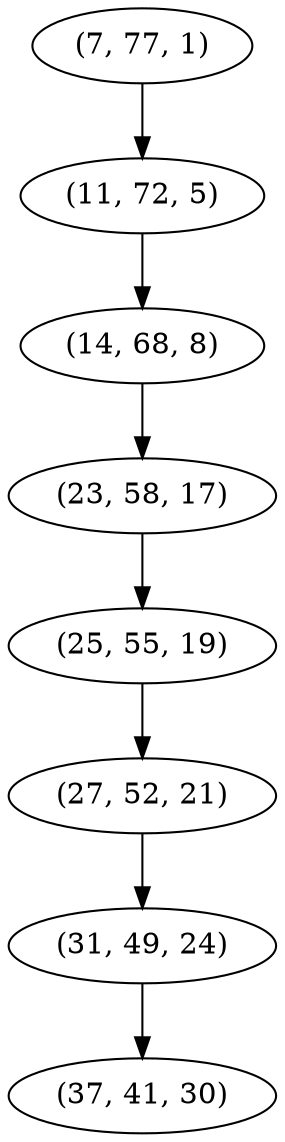 digraph tree {
    "(7, 77, 1)";
    "(11, 72, 5)";
    "(14, 68, 8)";
    "(23, 58, 17)";
    "(25, 55, 19)";
    "(27, 52, 21)";
    "(31, 49, 24)";
    "(37, 41, 30)";
    "(7, 77, 1)" -> "(11, 72, 5)";
    "(11, 72, 5)" -> "(14, 68, 8)";
    "(14, 68, 8)" -> "(23, 58, 17)";
    "(23, 58, 17)" -> "(25, 55, 19)";
    "(25, 55, 19)" -> "(27, 52, 21)";
    "(27, 52, 21)" -> "(31, 49, 24)";
    "(31, 49, 24)" -> "(37, 41, 30)";
}
